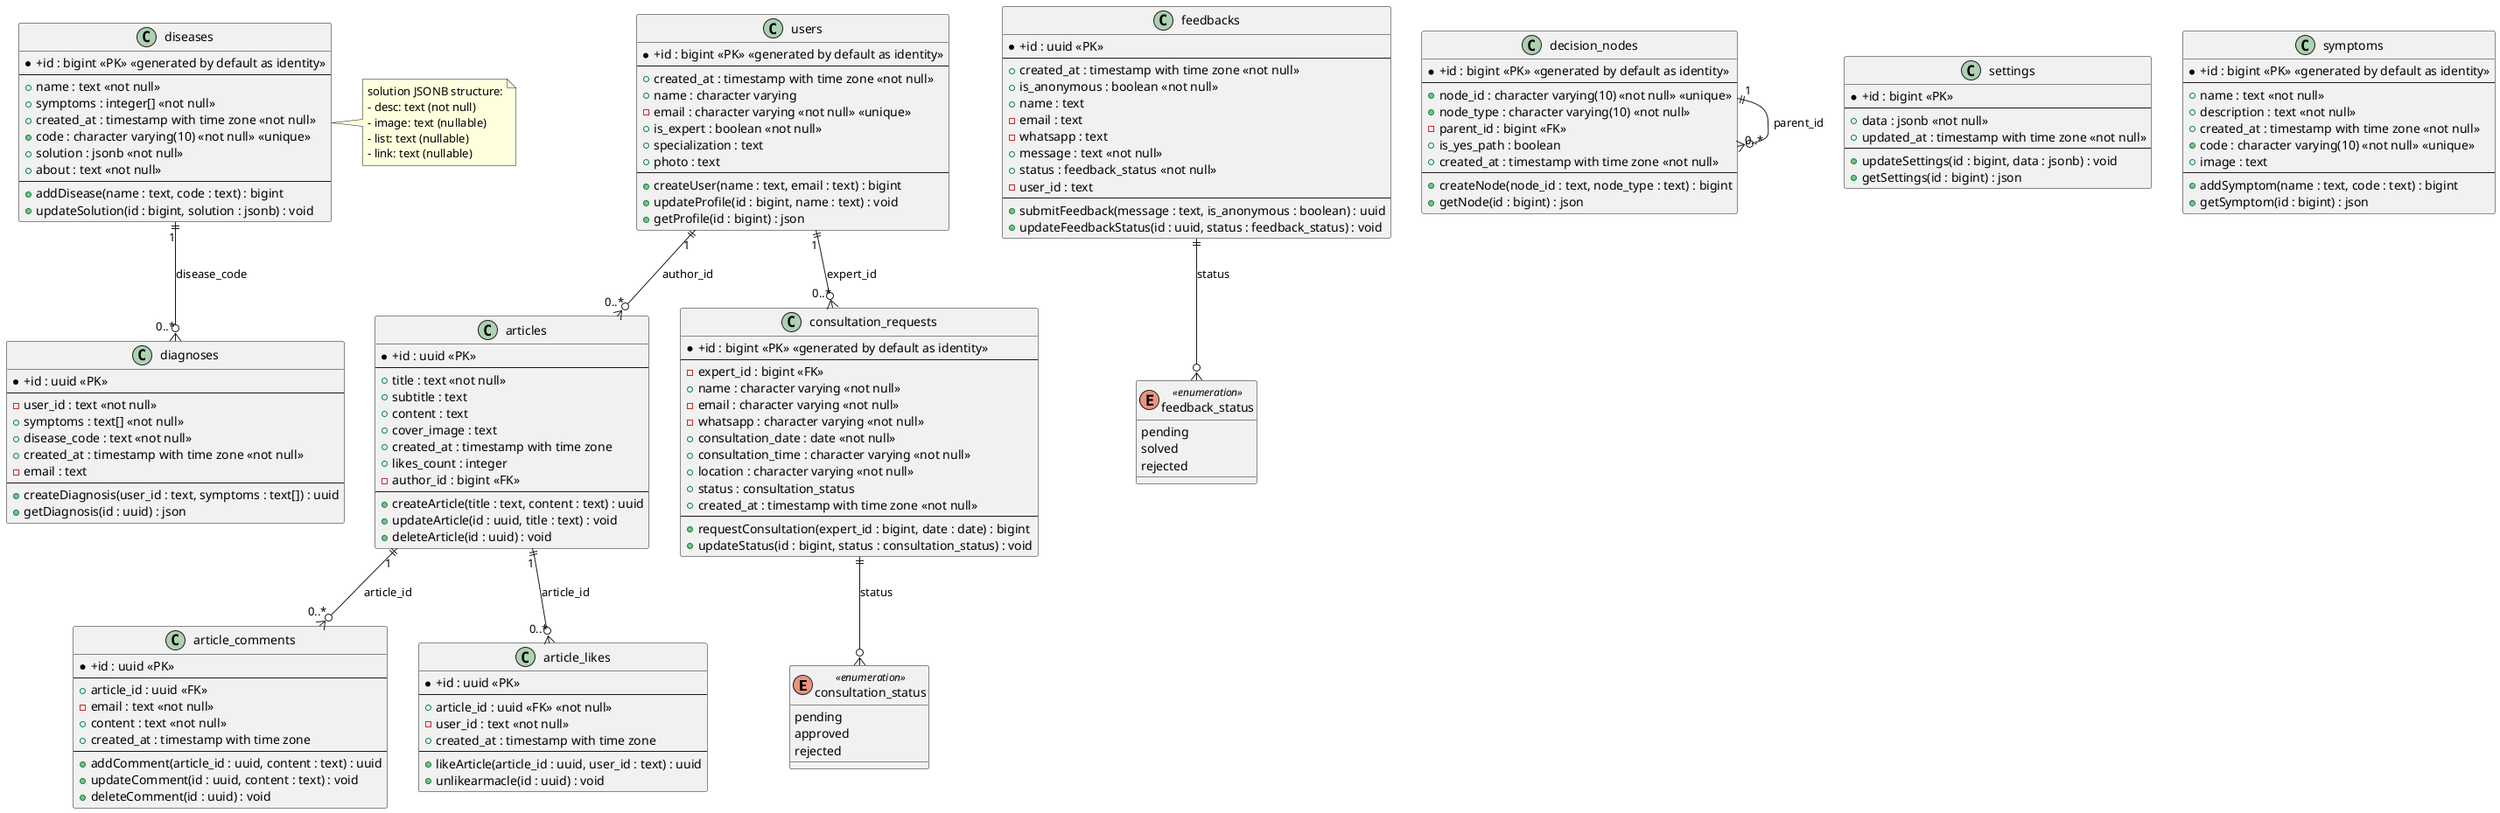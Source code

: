 @startuml

' Define ENUMs for status fields
enum "consultation_status" <<enumeration>> {
  pending
  approved
  rejected
}

enum "feedback_status" <<enumeration>> {
  pending
  solved
  rejected
}

' Define classes (previously entities) with attributes, visibility, and methods
class "articles" {
  * +id : uuid <<PK>>
  --
  +title : text <<not null>>
  +subtitle : text
  +content : text
  +cover_image : text
  +created_at : timestamp with time zone
  +likes_count : integer
  -author_id : bigint <<FK>>
  --
  +createArticle(title : text, content : text) : uuid
  +updateArticle(id : uuid, title : text) : void
  +deleteArticle(id : uuid) : void
}

class "article_comments" {
  * +id : uuid <<PK>>
  --
  +article_id : uuid <<FK>>
  -email : text <<not null>>
  +content : text <<not null>>
  +created_at : timestamp with time zone
  --
  +addComment(article_id : uuid, content : text) : uuid
  +updateComment(id : uuid, content : text) : void
  +deleteComment(id : uuid) : void
}

class "article_likes" {
  * +id : uuid <<PK>>
  --
  +article_id : uuid <<FK>> <<not null>>
  -user_id : text <<not null>>
  +created_at : timestamp with time zone
  --
  +likeArticle(article_id : uuid, user_id : text) : uuid
  +unlikearmacle(id : uuid) : void
}

class "users" {
  * +id : bigint <<PK>> <<generated by default as identity>>
  --
  +created_at : timestamp with time zone <<not null>>
  +name : character varying
  -email : character varying <<not null>> <<unique>>
  +is_expert : boolean <<not null>>
  +specialization : text
  +photo : text
  --
  +createUser(name : text, email : text) : bigint
  +updateProfile(id : bigint, name : text) : void
  +getProfile(id : bigint) : json
}

class "consultation_requests" {
  * +id : bigint <<PK>> <<generated by default as identity>>
  --
  -expert_id : bigint <<FK>>
  +name : character varying <<not null>>
  -email : character varying <<not null>>
  -whatsapp : character varying <<not null>>
  +consultation_date : date <<not null>>
  +consultation_time : character varying <<not null>>
  +location : character varying <<not null>>
  +status : consultation_status
  +created_at : timestamp with time zone <<not null>>
  --
  +requestConsultation(expert_id : bigint, date : date) : bigint
  +updateStatus(id : bigint, status : consultation_status) : void
}

class "decision_nodes" {
  * +id : bigint <<PK>> <<generated by default as identity>>
  --
  +node_id : character varying(10) <<not null>> <<unique>>
  +node_type : character varying(10) <<not null>>
  -parent_id : bigint <<FK>>
  +is_yes_path : boolean
  +created_at : timestamp with time zone <<not null>>
  --
  +createNode(node_id : text, node_type : text) : bigint
  +getNode(id : bigint) : json
}

class "diagnoses" {
  * +id : uuid <<PK>>
  --
  -user_id : text <<not null>>
  +symptoms : text[] <<not null>>
  +disease_code : text <<not null>>
  +created_at : timestamp with time zone <<not null>>
  -email : text
  --
  +createDiagnosis(user_id : text, symptoms : text[]) : uuid
  +getDiagnosis(id : uuid) : json
}

class "diseases" {
  * +id : bigint <<PK>> <<generated by default as identity>>
  --
  +name : text <<not null>>
  +symptoms : integer[] <<not null>>
  +created_at : timestamp with time zone <<not null>>
  +code : character varying(10) <<not null>> <<unique>>
  +solution : jsonb <<not null>>
  +about : text <<not null>>
  --
  +addDisease(name : text, code : text) : bigint
  +updateSolution(id : bigint, solution : jsonb) : void
}

class "feedbacks" {
  * +id : uuid <<PK>>
  --
  +created_at : timestamp with time zone <<not null>>
  +is_anonymous : boolean <<not null>>
  +name : text
  -email : text
  -whatsapp : text
  +message : text <<not null>>
  +status : feedback_status <<not null>>
  -user_id : text
  --
  +submitFeedback(message : text, is_anonymous : boolean) : uuid
  +updateFeedbackStatus(id : uuid, status : feedback_status) : void
}

class "settings" {
  * +id : bigint <<PK>>
  --
  +data : jsonb <<not null>>
  +updated_at : timestamp with time zone <<not null>>
  --
  +updateSettings(id : bigint, data : jsonb) : void
  +getSettings(id : bigint) : json
}

class "symptoms" {
  * +id : bigint <<PK>> <<generated by default as identity>>
  --
  +name : text <<not null>>
  +description : text <<not null>>
  +created_at : timestamp with time zone <<not null>>
  +code : character varying(10) <<not null>> <<unique>>
  +image : text
  --
  +addSymptom(name : text, code : text) : bigint
  +getSymptom(id : bigint) : json
}

' Define relationships with explicit multiplicity
articles "1" ||--o{ "0..*" article_comments : article_id
articles "1" ||--o{ "0..*" article_likes : article_id
users "1" ||--o{ "0..*" articles : author_id
users "1" ||--o{ "0..*" consultation_requests : expert_id
decision_nodes "1" ||--o{ "0..*" decision_nodes : parent_id
diseases "1" ||--o{ "0..*" diagnoses : disease_code
consultation_requests ||--o{ consultation_status : status
feedbacks ||--o{ feedback_status : status

' Notes for constraints
note right of diseases
  solution JSONB structure:
  - desc: text (not null)
  - image: text (nullable)
  - list: text (nullable)
  - link: text (nullable)
end note

@enduml